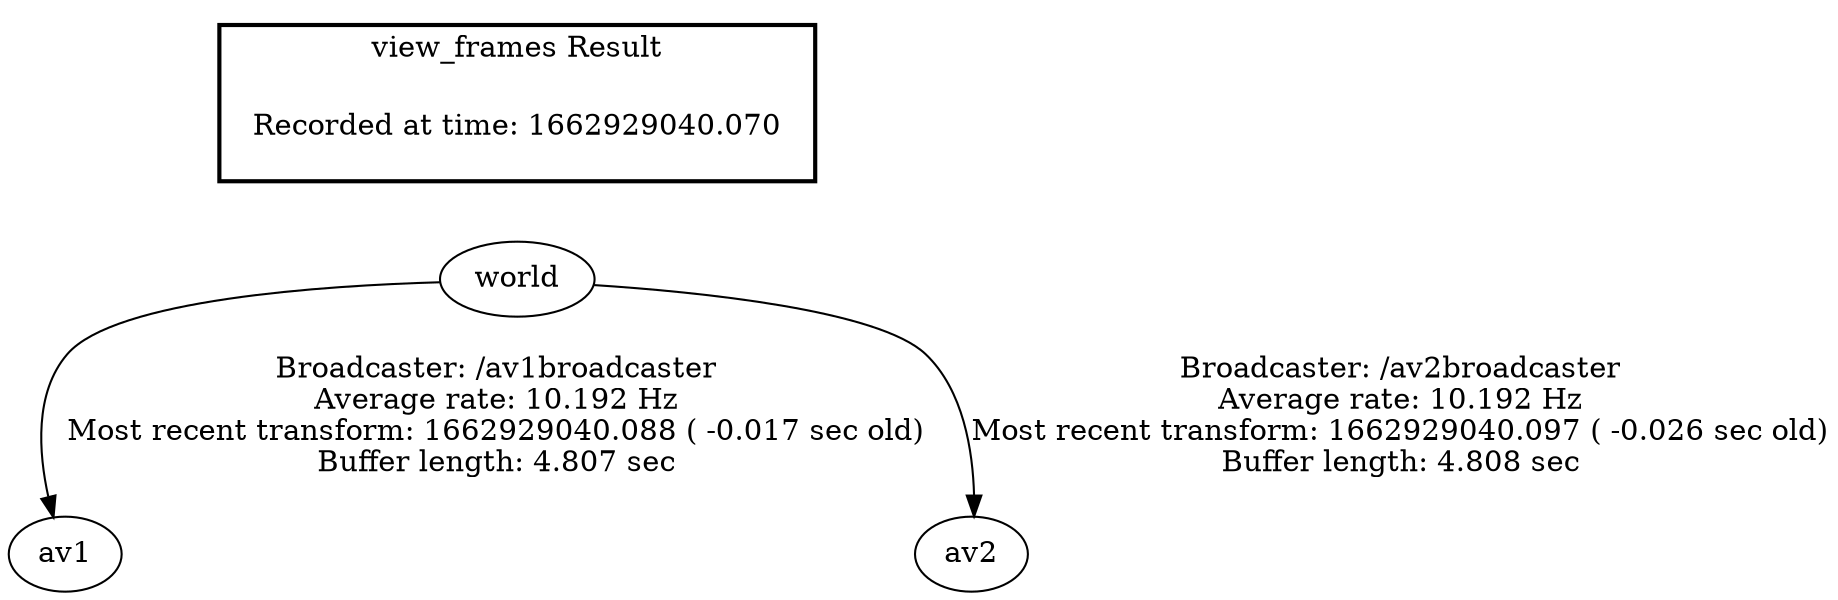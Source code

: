 digraph G {
"world" -> "av1"[label="Broadcaster: /av1broadcaster\nAverage rate: 10.192 Hz\nMost recent transform: 1662929040.088 ( -0.017 sec old)\nBuffer length: 4.807 sec\n"];
"world" -> "av2"[label="Broadcaster: /av2broadcaster\nAverage rate: 10.192 Hz\nMost recent transform: 1662929040.097 ( -0.026 sec old)\nBuffer length: 4.808 sec\n"];
edge [style=invis];
 subgraph cluster_legend { style=bold; color=black; label ="view_frames Result";
"Recorded at time: 1662929040.070"[ shape=plaintext ] ;
 }->"world";
}